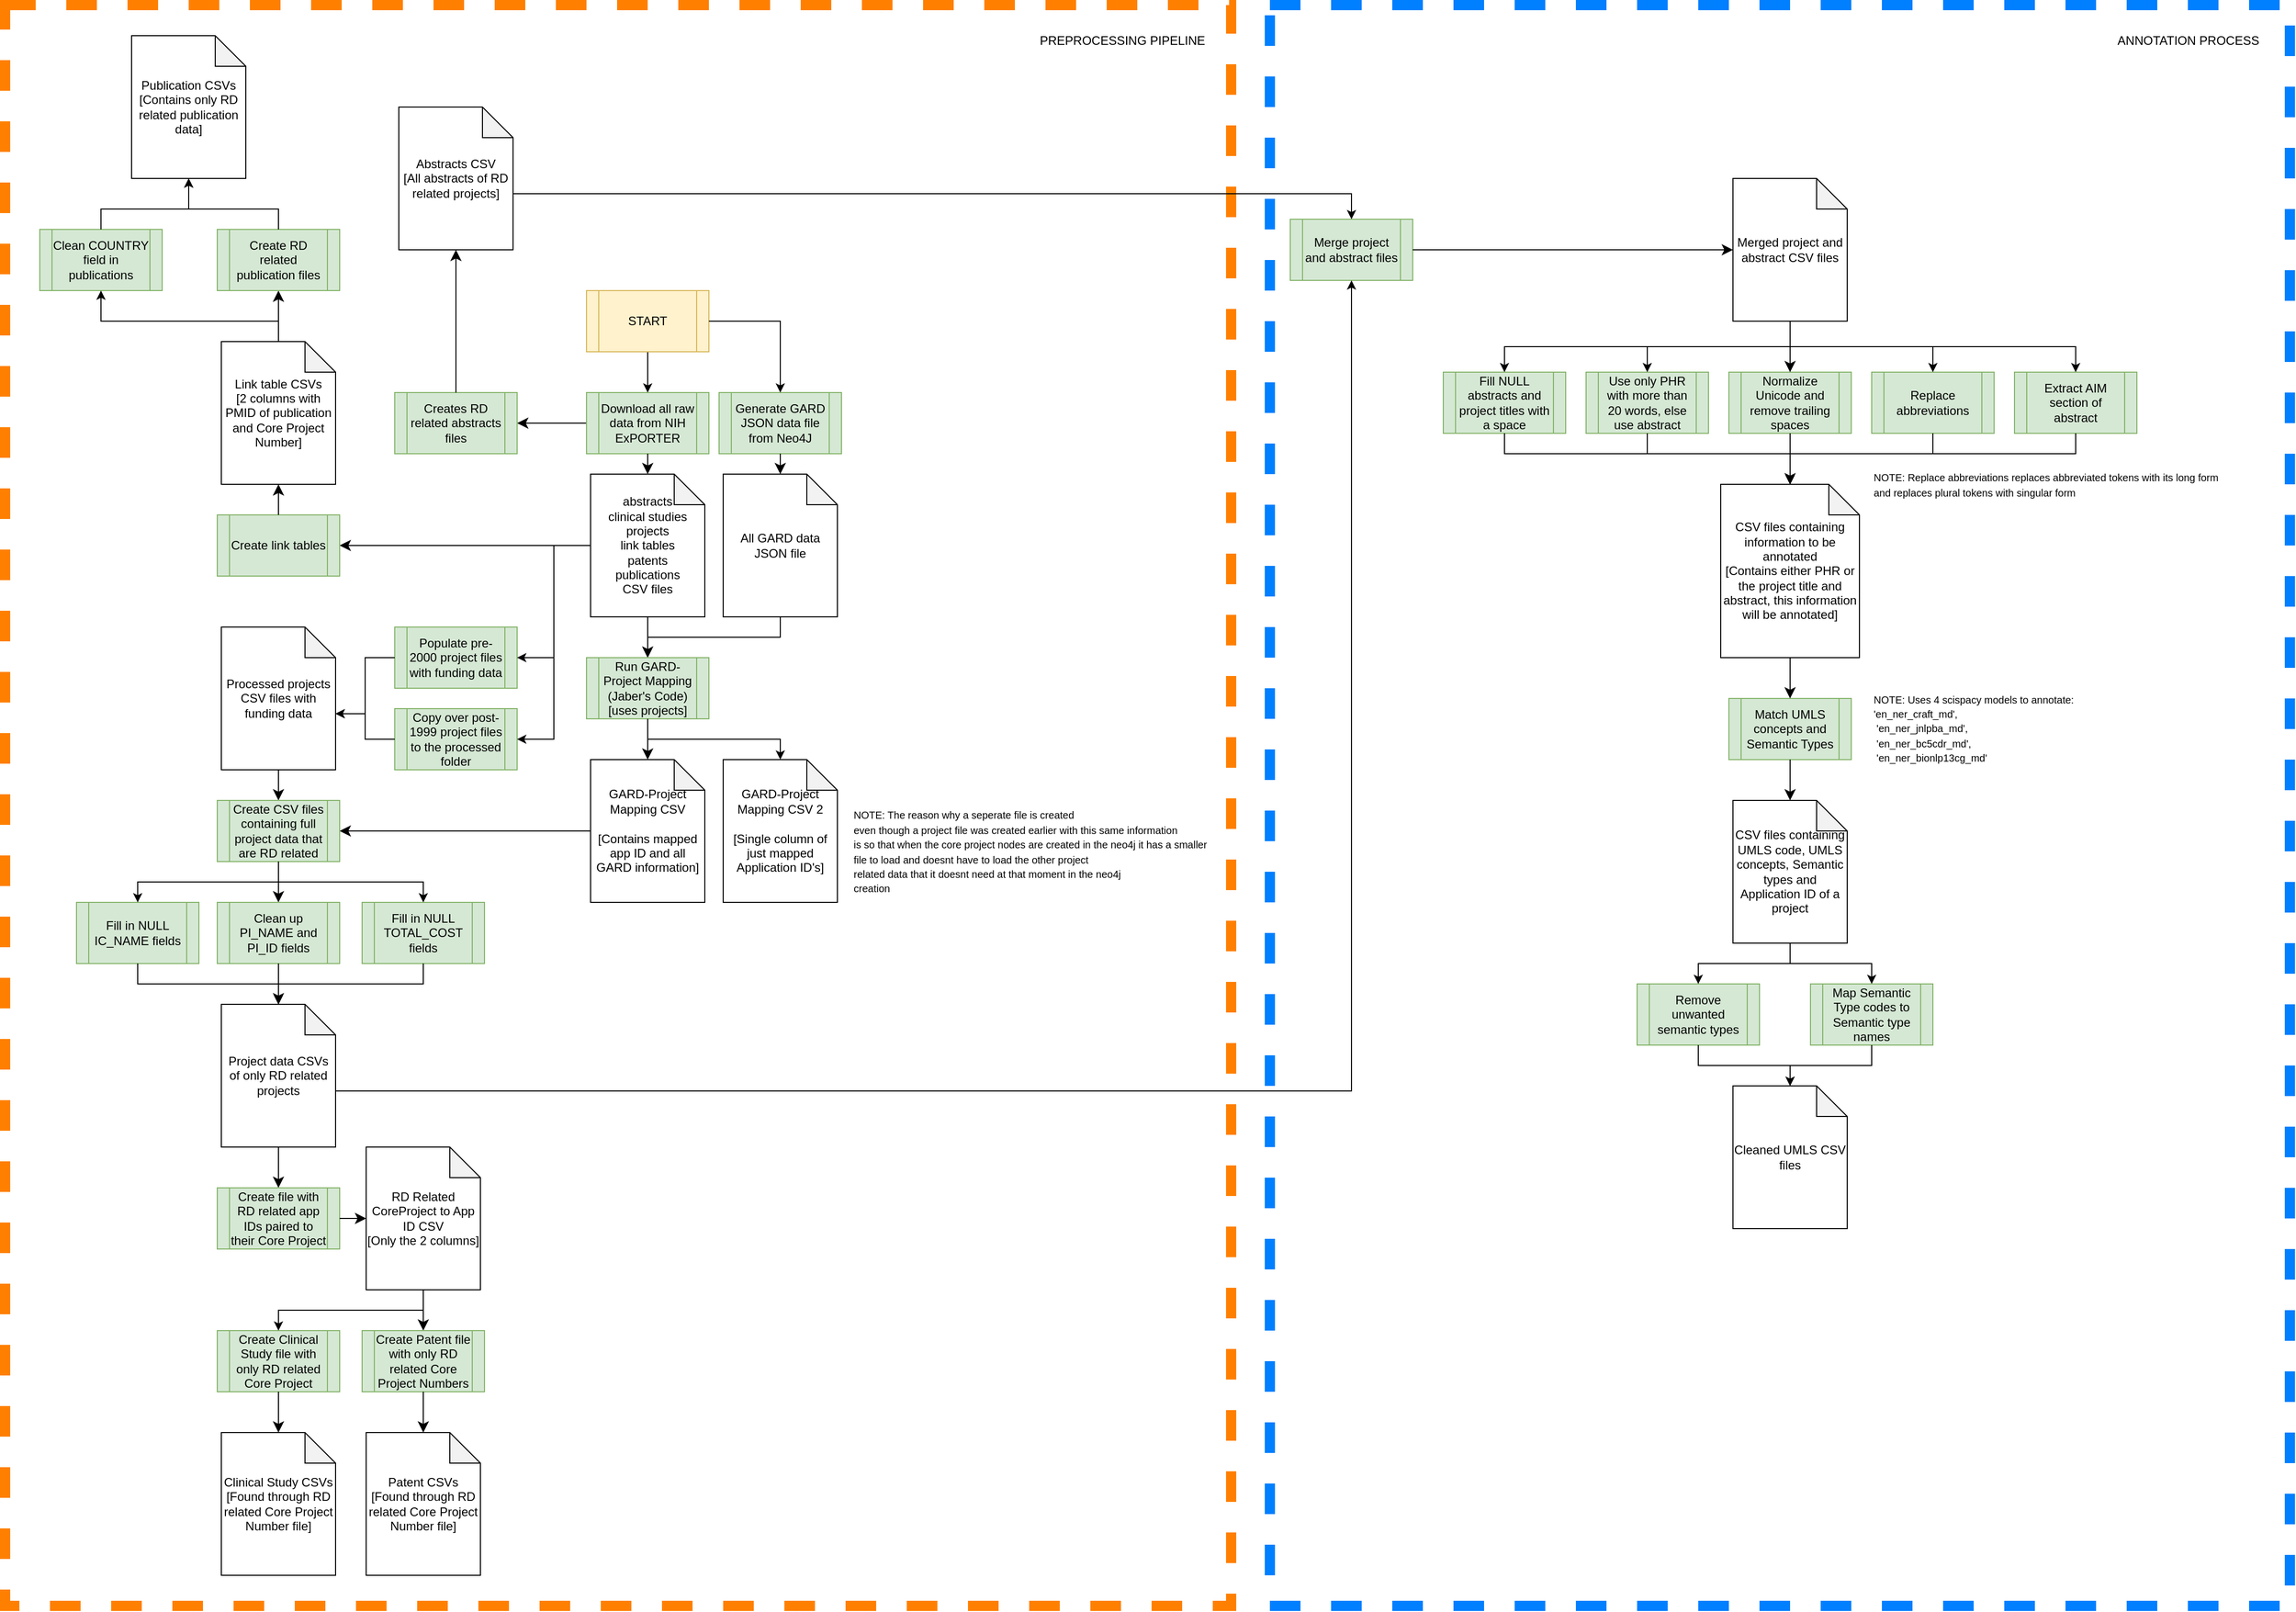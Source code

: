 <mxfile version="23.1.1" type="device">
  <diagram name="Page-1" id="5K1SdxLLArzqGwJ5-ovQ">
    <mxGraphModel dx="4947" dy="3351" grid="1" gridSize="10" guides="1" tooltips="1" connect="1" arrows="1" fold="1" page="1" pageScale="1" pageWidth="850" pageHeight="1100" math="0" shadow="0">
      <root>
        <mxCell id="0" />
        <mxCell id="1" parent="0" />
        <mxCell id="605ZeqJ_5YVpqjM0Pdyr-46" style="edgeStyle=none;curved=1;rounded=0;orthogonalLoop=1;jettySize=auto;html=1;exitX=0;exitY=0.5;exitDx=0;exitDy=0;entryX=1;entryY=0.5;entryDx=0;entryDy=0;fontSize=12;startSize=8;endSize=8;" edge="1" parent="1" source="dUA0qm7geQA-AynK664a-1" target="dUA0qm7geQA-AynK664a-69">
          <mxGeometry relative="1" as="geometry" />
        </mxCell>
        <mxCell id="dUA0qm7geQA-AynK664a-1" value="Download all raw data from NIH ExPORTER" style="shape=process;whiteSpace=wrap;html=1;backgroundOutline=1;fillColor=#d5e8d4;strokeColor=#82b366;" parent="1" vertex="1">
          <mxGeometry x="160" y="-20" width="120" height="60" as="geometry" />
        </mxCell>
        <mxCell id="605ZeqJ_5YVpqjM0Pdyr-9" style="edgeStyle=none;curved=1;rounded=0;orthogonalLoop=1;jettySize=auto;html=1;exitX=0.5;exitY=1;exitDx=0;exitDy=0;exitPerimeter=0;entryX=0.5;entryY=0;entryDx=0;entryDy=0;fontSize=12;startSize=8;endSize=8;" edge="1" parent="1" source="dUA0qm7geQA-AynK664a-3" target="dUA0qm7geQA-AynK664a-10">
          <mxGeometry relative="1" as="geometry" />
        </mxCell>
        <mxCell id="605ZeqJ_5YVpqjM0Pdyr-39" style="edgeStyle=none;curved=1;rounded=0;orthogonalLoop=1;jettySize=auto;html=1;exitX=0;exitY=0.5;exitDx=0;exitDy=0;exitPerimeter=0;entryX=1;entryY=0.5;entryDx=0;entryDy=0;fontSize=12;startSize=8;endSize=8;" edge="1" parent="1" source="dUA0qm7geQA-AynK664a-3" target="dUA0qm7geQA-AynK664a-55">
          <mxGeometry relative="1" as="geometry" />
        </mxCell>
        <mxCell id="dUA0qm7geQA-AynK664a-3" value="&lt;font style=&quot;font-size: 12px;&quot;&gt;abstracts&lt;br&gt;clinical studies&lt;br&gt;projects&lt;br&gt;link tables&lt;br&gt;patents&lt;br&gt;publications&lt;br&gt;CSV files&lt;br&gt;&lt;/font&gt;" style="shape=note;whiteSpace=wrap;html=1;backgroundOutline=1;darkOpacity=0.05;" parent="1" vertex="1">
          <mxGeometry x="164" y="60" width="112" height="140" as="geometry" />
        </mxCell>
        <mxCell id="dUA0qm7geQA-AynK664a-5" value="Generate GARD JSON data file&lt;br&gt;from Neo4J" style="shape=process;whiteSpace=wrap;html=1;backgroundOutline=1;fillColor=#d5e8d4;strokeColor=#82b366;" parent="1" vertex="1">
          <mxGeometry x="290" y="-20" width="120" height="60" as="geometry" />
        </mxCell>
        <mxCell id="dUA0qm7geQA-AynK664a-12" style="edgeStyle=orthogonalEdgeStyle;rounded=0;orthogonalLoop=1;jettySize=auto;html=1;exitX=0.5;exitY=1;exitDx=0;exitDy=0;exitPerimeter=0;entryX=0.5;entryY=0;entryDx=0;entryDy=0;" parent="1" source="dUA0qm7geQA-AynK664a-6" target="dUA0qm7geQA-AynK664a-10" edge="1">
          <mxGeometry relative="1" as="geometry">
            <mxPoint x="636" y="470" as="sourcePoint" />
          </mxGeometry>
        </mxCell>
        <mxCell id="dUA0qm7geQA-AynK664a-6" value="&lt;font style=&quot;font-size: 12px;&quot;&gt;All GARD data JSON file&lt;br&gt;&lt;/font&gt;" style="shape=note;whiteSpace=wrap;html=1;backgroundOutline=1;darkOpacity=0.05;" parent="1" vertex="1">
          <mxGeometry x="294" y="60" width="112" height="140" as="geometry" />
        </mxCell>
        <mxCell id="dUA0qm7geQA-AynK664a-10" value="Run GARD-Project Mapping (Jaber&#39;s Code)&lt;br&gt;[uses projects]" style="shape=process;whiteSpace=wrap;html=1;backgroundOutline=1;fillColor=#d5e8d4;strokeColor=#82b366;" parent="1" vertex="1">
          <mxGeometry x="160" y="240" width="120" height="60" as="geometry" />
        </mxCell>
        <mxCell id="605ZeqJ_5YVpqjM0Pdyr-21" style="edgeStyle=none;curved=1;rounded=0;orthogonalLoop=1;jettySize=auto;html=1;exitX=0;exitY=0.5;exitDx=0;exitDy=0;exitPerimeter=0;entryX=1;entryY=0.5;entryDx=0;entryDy=0;fontSize=12;startSize=8;endSize=8;" edge="1" parent="1" source="dUA0qm7geQA-AynK664a-13" target="dUA0qm7geQA-AynK664a-29">
          <mxGeometry relative="1" as="geometry" />
        </mxCell>
        <mxCell id="dUA0qm7geQA-AynK664a-13" value="&lt;font style=&quot;font-size: 12px;&quot;&gt;GARD-Project Mapping CSV&lt;br&gt;&lt;br&gt;[Contains mapped app ID and all GARD information]&lt;br&gt;&lt;/font&gt;" style="shape=note;whiteSpace=wrap;html=1;backgroundOutline=1;darkOpacity=0.05;" parent="1" vertex="1">
          <mxGeometry x="164" y="340" width="112" height="140" as="geometry" />
        </mxCell>
        <mxCell id="dUA0qm7geQA-AynK664a-17" style="edgeStyle=orthogonalEdgeStyle;rounded=0;orthogonalLoop=1;jettySize=auto;html=1;exitX=0.5;exitY=1;exitDx=0;exitDy=0;entryX=0.5;entryY=0;entryDx=0;entryDy=0;" parent="1" source="dUA0qm7geQA-AynK664a-15" target="dUA0qm7geQA-AynK664a-1" edge="1">
          <mxGeometry relative="1" as="geometry" />
        </mxCell>
        <mxCell id="dUA0qm7geQA-AynK664a-15" value="START" style="shape=process;whiteSpace=wrap;html=1;backgroundOutline=1;fillColor=#fff2cc;strokeColor=#d6b656;" parent="1" vertex="1">
          <mxGeometry x="160" y="-120" width="120" height="60" as="geometry" />
        </mxCell>
        <mxCell id="dUA0qm7geQA-AynK664a-18" value="&lt;font style=&quot;font-size: 12px;&quot;&gt;GARD-Project Mapping CSV 2&lt;br&gt;&lt;br&gt;[Single column of just mapped Application ID&#39;s]&lt;br&gt;&lt;/font&gt;" style="shape=note;whiteSpace=wrap;html=1;backgroundOutline=1;darkOpacity=0.05;" parent="1" vertex="1">
          <mxGeometry x="294" y="340" width="112" height="140" as="geometry" />
        </mxCell>
        <mxCell id="dUA0qm7geQA-AynK664a-20" value="Populate pre-2000 project files with funding data" style="shape=process;whiteSpace=wrap;html=1;backgroundOutline=1;fillColor=#d5e8d4;strokeColor=#82b366;" parent="1" vertex="1">
          <mxGeometry x="-28" y="210" width="120" height="60" as="geometry" />
        </mxCell>
        <mxCell id="dUA0qm7geQA-AynK664a-23" value="Copy over post-1999 project files to the processed folder" style="shape=process;whiteSpace=wrap;html=1;backgroundOutline=1;fillColor=#d5e8d4;strokeColor=#82b366;" parent="1" vertex="1">
          <mxGeometry x="-28" y="290" width="120" height="60" as="geometry" />
        </mxCell>
        <mxCell id="605ZeqJ_5YVpqjM0Pdyr-17" style="edgeStyle=none;curved=1;rounded=0;orthogonalLoop=1;jettySize=auto;html=1;exitX=0.5;exitY=1;exitDx=0;exitDy=0;exitPerimeter=0;entryX=0.5;entryY=0;entryDx=0;entryDy=0;fontSize=12;startSize=8;endSize=8;" edge="1" parent="1" source="dUA0qm7geQA-AynK664a-26" target="dUA0qm7geQA-AynK664a-29">
          <mxGeometry relative="1" as="geometry" />
        </mxCell>
        <mxCell id="dUA0qm7geQA-AynK664a-26" value="&lt;font style=&quot;font-size: 12px;&quot;&gt;Processed projects CSV files with funding data&lt;br&gt;&lt;/font&gt;" style="shape=note;whiteSpace=wrap;html=1;backgroundOutline=1;darkOpacity=0.05;" parent="1" vertex="1">
          <mxGeometry x="-198" y="210" width="112" height="140" as="geometry" />
        </mxCell>
        <mxCell id="605ZeqJ_5YVpqjM0Pdyr-23" style="edgeStyle=none;curved=1;rounded=0;orthogonalLoop=1;jettySize=auto;html=1;exitX=0.5;exitY=1;exitDx=0;exitDy=0;entryX=0.5;entryY=0;entryDx=0;entryDy=0;fontSize=12;startSize=8;endSize=8;" edge="1" parent="1" source="dUA0qm7geQA-AynK664a-29" target="dUA0qm7geQA-AynK664a-35">
          <mxGeometry relative="1" as="geometry" />
        </mxCell>
        <mxCell id="dUA0qm7geQA-AynK664a-29" value="Create CSV files containing full project data that are RD related" style="shape=process;whiteSpace=wrap;html=1;backgroundOutline=1;fillColor=#d5e8d4;strokeColor=#82b366;" parent="1" vertex="1">
          <mxGeometry x="-202" y="380" width="120" height="60" as="geometry" />
        </mxCell>
        <mxCell id="605ZeqJ_5YVpqjM0Pdyr-33" style="edgeStyle=none;curved=1;rounded=0;orthogonalLoop=1;jettySize=auto;html=1;exitX=0.5;exitY=1;exitDx=0;exitDy=0;exitPerimeter=0;entryX=0.5;entryY=0;entryDx=0;entryDy=0;fontSize=12;startSize=8;endSize=8;" edge="1" parent="1" source="dUA0qm7geQA-AynK664a-32" target="dUA0qm7geQA-AynK664a-40">
          <mxGeometry relative="1" as="geometry" />
        </mxCell>
        <mxCell id="dUA0qm7geQA-AynK664a-32" value="&lt;font style=&quot;font-size: 12px;&quot;&gt;Project data CSVs of only RD related projects&lt;br&gt;&lt;/font&gt;" style="shape=note;whiteSpace=wrap;html=1;backgroundOutline=1;darkOpacity=0.05;" parent="1" vertex="1">
          <mxGeometry x="-198" y="580" width="112" height="140" as="geometry" />
        </mxCell>
        <mxCell id="dUA0qm7geQA-AynK664a-34" value="Fill in NULL IC_NAME fields" style="shape=process;whiteSpace=wrap;html=1;backgroundOutline=1;fillColor=#d5e8d4;strokeColor=#82b366;" parent="1" vertex="1">
          <mxGeometry x="-340" y="480" width="120" height="60" as="geometry" />
        </mxCell>
        <mxCell id="dUA0qm7geQA-AynK664a-35" value="Clean up PI_NAME and PI_ID fields" style="shape=process;whiteSpace=wrap;html=1;backgroundOutline=1;fillColor=#d5e8d4;strokeColor=#82b366;" parent="1" vertex="1">
          <mxGeometry x="-202" y="480" width="120" height="60" as="geometry" />
        </mxCell>
        <mxCell id="dUA0qm7geQA-AynK664a-36" value="&lt;font style=&quot;font-size: 12px;&quot;&gt;Fill in NULL TOTAL_COST fields&lt;/font&gt;" style="shape=process;whiteSpace=wrap;html=1;backgroundOutline=1;fillColor=#d5e8d4;strokeColor=#82b366;" parent="1" vertex="1">
          <mxGeometry x="-60" y="480" width="120" height="60" as="geometry" />
        </mxCell>
        <mxCell id="dUA0qm7geQA-AynK664a-40" value="&lt;font style=&quot;font-size: 12px;&quot;&gt;Create file with RD related app IDs paired to their Core Project&lt;/font&gt;" style="shape=process;whiteSpace=wrap;html=1;backgroundOutline=1;fillColor=#d5e8d4;strokeColor=#82b366;" parent="1" vertex="1">
          <mxGeometry x="-202" y="760" width="120" height="60" as="geometry" />
        </mxCell>
        <mxCell id="605ZeqJ_5YVpqjM0Pdyr-35" style="edgeStyle=none;curved=1;rounded=0;orthogonalLoop=1;jettySize=auto;html=1;exitX=0.5;exitY=1;exitDx=0;exitDy=0;exitPerimeter=0;entryX=0.5;entryY=0;entryDx=0;entryDy=0;fontSize=12;startSize=8;endSize=8;" edge="1" parent="1" source="dUA0qm7geQA-AynK664a-42" target="dUA0qm7geQA-AynK664a-45">
          <mxGeometry relative="1" as="geometry" />
        </mxCell>
        <mxCell id="dUA0qm7geQA-AynK664a-42" value="&lt;font style=&quot;font-size: 12px;&quot;&gt;RD Related CoreProject to App ID CSV&lt;br&gt;[Only the 2 columns]&lt;br&gt;&lt;/font&gt;" style="shape=note;whiteSpace=wrap;html=1;backgroundOutline=1;darkOpacity=0.05;" parent="1" vertex="1">
          <mxGeometry x="-56" y="720" width="112" height="140" as="geometry" />
        </mxCell>
        <mxCell id="dUA0qm7geQA-AynK664a-44" value="&lt;font style=&quot;font-size: 10px;&quot;&gt;NOTE: The reason why a seperate file is created&lt;br&gt;even though a project file was created earlier with this same information&lt;br&gt;is so that when the core project nodes are created in the neo4j it has a smaller&lt;br&gt;file to load and doesnt have to load the other project&lt;br&gt;related data that it doesnt need at that moment in the neo4j&lt;br&gt;creation&lt;/font&gt;" style="text;html=1;align=left;verticalAlign=middle;resizable=0;points=[];autosize=1;strokeColor=none;fillColor=none;" parent="1" vertex="1">
          <mxGeometry x="420" y="380" width="370" height="100" as="geometry" />
        </mxCell>
        <mxCell id="dUA0qm7geQA-AynK664a-45" value="&lt;font style=&quot;font-size: 12px;&quot;&gt;Create Patent file with only RD related Core Project Numbers&lt;/font&gt;" style="shape=process;whiteSpace=wrap;html=1;backgroundOutline=1;fillColor=#d5e8d4;strokeColor=#82b366;" parent="1" vertex="1">
          <mxGeometry x="-60" y="900" width="120" height="60" as="geometry" />
        </mxCell>
        <mxCell id="dUA0qm7geQA-AynK664a-46" value="&lt;font style=&quot;font-size: 12px;&quot;&gt;Patent CSVs&lt;br&gt;[Found through RD related Core Project Number file]&lt;br&gt;&lt;/font&gt;" style="shape=note;whiteSpace=wrap;html=1;backgroundOutline=1;darkOpacity=0.05;" parent="1" vertex="1">
          <mxGeometry x="-56" y="1000" width="112" height="140" as="geometry" />
        </mxCell>
        <mxCell id="dUA0qm7geQA-AynK664a-51" value="&lt;font style=&quot;font-size: 12px;&quot;&gt;Create Clinical Study file with only RD related Core Project&lt;/font&gt;" style="shape=process;whiteSpace=wrap;html=1;backgroundOutline=1;fillColor=#d5e8d4;strokeColor=#82b366;" parent="1" vertex="1">
          <mxGeometry x="-202" y="900" width="120" height="60" as="geometry" />
        </mxCell>
        <mxCell id="dUA0qm7geQA-AynK664a-53" value="&lt;font style=&quot;font-size: 12px;&quot;&gt;Clinical Study CSVs&lt;br&gt;[Found through RD related Core Project Number file]&lt;br&gt;&lt;/font&gt;" style="shape=note;whiteSpace=wrap;html=1;backgroundOutline=1;darkOpacity=0.05;" parent="1" vertex="1">
          <mxGeometry x="-198" y="1000" width="112" height="140" as="geometry" />
        </mxCell>
        <mxCell id="dUA0qm7geQA-AynK664a-55" value="&lt;font style=&quot;font-size: 12px;&quot;&gt;Create link tables&lt;/font&gt;" style="shape=process;whiteSpace=wrap;html=1;backgroundOutline=1;fillColor=#d5e8d4;strokeColor=#82b366;" parent="1" vertex="1">
          <mxGeometry x="-202" y="100" width="120" height="60" as="geometry" />
        </mxCell>
        <mxCell id="605ZeqJ_5YVpqjM0Pdyr-42" style="edgeStyle=none;curved=1;rounded=0;orthogonalLoop=1;jettySize=auto;html=1;exitX=0.5;exitY=0;exitDx=0;exitDy=0;exitPerimeter=0;entryX=0.5;entryY=1;entryDx=0;entryDy=0;fontSize=12;startSize=8;endSize=8;" edge="1" parent="1" source="dUA0qm7geQA-AynK664a-57" target="dUA0qm7geQA-AynK664a-59">
          <mxGeometry relative="1" as="geometry" />
        </mxCell>
        <mxCell id="dUA0qm7geQA-AynK664a-57" value="&lt;font style=&quot;font-size: 12px;&quot;&gt;Link table CSVs&lt;br&gt;[2 columns with PMID of publication and Core Project Number]&lt;br&gt;&lt;/font&gt;" style="shape=note;whiteSpace=wrap;html=1;backgroundOutline=1;darkOpacity=0.05;" parent="1" vertex="1">
          <mxGeometry x="-198" y="-70" width="112" height="140" as="geometry" />
        </mxCell>
        <mxCell id="dUA0qm7geQA-AynK664a-59" value="&lt;font style=&quot;font-size: 12px;&quot;&gt;Create RD related publication files&lt;/font&gt;" style="shape=process;whiteSpace=wrap;html=1;backgroundOutline=1;fillColor=#d5e8d4;strokeColor=#82b366;" parent="1" vertex="1">
          <mxGeometry x="-202" y="-180" width="120" height="60" as="geometry" />
        </mxCell>
        <mxCell id="dUA0qm7geQA-AynK664a-62" value="&lt;font style=&quot;font-size: 12px;&quot;&gt;Publication CSVs&lt;br&gt;[Contains only RD related publication data]&lt;br&gt;&lt;/font&gt;" style="shape=note;whiteSpace=wrap;html=1;backgroundOutline=1;darkOpacity=0.05;" parent="1" vertex="1">
          <mxGeometry x="-286" y="-370" width="112" height="140" as="geometry" />
        </mxCell>
        <mxCell id="dUA0qm7geQA-AynK664a-64" value="&lt;font style=&quot;font-size: 12px;&quot;&gt;Clean COUNTRY field in publications&lt;/font&gt;" style="shape=process;whiteSpace=wrap;html=1;backgroundOutline=1;fillColor=#d5e8d4;strokeColor=#82b366;" parent="1" vertex="1">
          <mxGeometry x="-376" y="-180" width="120" height="60" as="geometry" />
        </mxCell>
        <mxCell id="dUA0qm7geQA-AynK664a-69" value="&lt;font style=&quot;font-size: 12px;&quot;&gt;Creates RD related abstracts files&lt;/font&gt;" style="shape=process;whiteSpace=wrap;html=1;backgroundOutline=1;fillColor=#d5e8d4;strokeColor=#82b366;" parent="1" vertex="1">
          <mxGeometry x="-28" y="-20" width="120" height="60" as="geometry" />
        </mxCell>
        <mxCell id="dUA0qm7geQA-AynK664a-71" value="&lt;font style=&quot;font-size: 12px;&quot;&gt;Abstracts CSV&lt;br&gt;[All abstracts of RD related projects]&lt;br&gt;&lt;/font&gt;" style="shape=note;whiteSpace=wrap;html=1;backgroundOutline=1;darkOpacity=0.05;" parent="1" vertex="1">
          <mxGeometry x="-24" y="-300" width="112" height="140" as="geometry" />
        </mxCell>
        <mxCell id="dUA0qm7geQA-AynK664a-76" value="Fill NULL abstracts and project titles with a space" style="shape=process;whiteSpace=wrap;html=1;backgroundOutline=1;fillColor=#d5e8d4;strokeColor=#82b366;" parent="1" vertex="1">
          <mxGeometry x="1000" y="-40" width="120" height="60" as="geometry" />
        </mxCell>
        <mxCell id="dUA0qm7geQA-AynK664a-77" value="Use only PHR with more than 20 words, else use abstract" style="shape=process;whiteSpace=wrap;html=1;backgroundOutline=1;fillColor=#d5e8d4;strokeColor=#82b366;" parent="1" vertex="1">
          <mxGeometry x="1140" y="-40" width="120" height="60" as="geometry" />
        </mxCell>
        <mxCell id="dUA0qm7geQA-AynK664a-78" value="Normalize Unicode and remove trailing spaces" style="shape=process;whiteSpace=wrap;html=1;backgroundOutline=1;fillColor=#d5e8d4;strokeColor=#82b366;" parent="1" vertex="1">
          <mxGeometry x="1280" y="-40" width="120" height="60" as="geometry" />
        </mxCell>
        <mxCell id="dUA0qm7geQA-AynK664a-79" value="Replace abbreviations" style="shape=process;whiteSpace=wrap;html=1;backgroundOutline=1;fillColor=#d5e8d4;strokeColor=#82b366;" parent="1" vertex="1">
          <mxGeometry x="1420" y="-40" width="120" height="60" as="geometry" />
        </mxCell>
        <mxCell id="dUA0qm7geQA-AynK664a-80" value="Extract AIM section of abstract" style="shape=process;whiteSpace=wrap;html=1;backgroundOutline=1;fillColor=#d5e8d4;strokeColor=#82b366;" parent="1" vertex="1">
          <mxGeometry x="1560" y="-40" width="120" height="60" as="geometry" />
        </mxCell>
        <mxCell id="dUA0qm7geQA-AynK664a-88" value="&lt;font style=&quot;font-size: 10px;&quot;&gt;NOTE: Replace abbreviations replaces abbreviated tokens with its long form&lt;br&gt;and replaces plural tokens with singular form&lt;/font&gt;" style="text;html=1;align=left;verticalAlign=middle;resizable=0;points=[];autosize=1;strokeColor=none;fillColor=none;" parent="1" vertex="1">
          <mxGeometry x="1420" y="50" width="360" height="40" as="geometry" />
        </mxCell>
        <mxCell id="dUA0qm7geQA-AynK664a-91" value="ANNOTATION PROCESS" style="text;html=1;align=center;verticalAlign=middle;resizable=0;points=[];autosize=1;strokeColor=none;fillColor=none;" parent="1" vertex="1">
          <mxGeometry x="1650" y="-380" width="160" height="30" as="geometry" />
        </mxCell>
        <mxCell id="dUA0qm7geQA-AynK664a-92" value="Match UMLS concepts and Semantic Types" style="shape=process;whiteSpace=wrap;html=1;backgroundOutline=1;fillColor=#d5e8d4;strokeColor=#82b366;" parent="1" vertex="1">
          <mxGeometry x="1280" y="280" width="120" height="60" as="geometry" />
        </mxCell>
        <mxCell id="dUA0qm7geQA-AynK664a-96" value="&lt;div style=&quot;font-size: 10px;&quot;&gt;&lt;span style=&quot;background-color: initial;&quot;&gt;&lt;font style=&quot;font-size: 10px;&quot;&gt;NOTE: Uses 4 scispacy models to annotate:&lt;/font&gt;&lt;/span&gt;&lt;/div&gt;&lt;font style=&quot;font-size: 10px;&quot;&gt;&#39;en_ner_craft_md&#39;,&lt;br&gt;&amp;nbsp;&#39;en_ner_jnlpba_md&#39;,&lt;br&gt;&amp;nbsp;&#39;en_ner_bc5cdr_md&#39;,&lt;br&gt;&amp;nbsp;&#39;en_ner_bionlp13cg_md&#39;&lt;/font&gt;" style="text;html=1;align=left;verticalAlign=middle;resizable=0;points=[];autosize=1;strokeColor=none;fillColor=none;" parent="1" vertex="1">
          <mxGeometry x="1420" y="270" width="220" height="80" as="geometry" />
        </mxCell>
        <mxCell id="dUA0qm7geQA-AynK664a-99" value="Remove unwanted semantic types" style="shape=process;whiteSpace=wrap;html=1;backgroundOutline=1;fillColor=#d5e8d4;strokeColor=#82b366;" parent="1" vertex="1">
          <mxGeometry x="1190" y="560" width="120" height="60" as="geometry" />
        </mxCell>
        <mxCell id="dUA0qm7geQA-AynK664a-102" value="&lt;font style=&quot;font-size: 12px;&quot;&gt;Cleaned UMLS CSV files&lt;br&gt;&lt;/font&gt;" style="shape=note;whiteSpace=wrap;html=1;backgroundOutline=1;darkOpacity=0.05;" parent="1" vertex="1">
          <mxGeometry x="1284" y="660" width="112" height="140" as="geometry" />
        </mxCell>
        <mxCell id="dUA0qm7geQA-AynK664a-104" value="Map Semantic Type codes to Semantic type names" style="shape=process;whiteSpace=wrap;html=1;backgroundOutline=1;fillColor=#d5e8d4;strokeColor=#82b366;" parent="1" vertex="1">
          <mxGeometry x="1360" y="560" width="120" height="60" as="geometry" />
        </mxCell>
        <mxCell id="605ZeqJ_5YVpqjM0Pdyr-4" style="edgeStyle=orthogonalEdgeStyle;rounded=0;orthogonalLoop=1;jettySize=auto;html=1;exitX=1;exitY=0.5;exitDx=0;exitDy=0;entryX=0.5;entryY=0;entryDx=0;entryDy=0;" edge="1" parent="1" source="dUA0qm7geQA-AynK664a-15" target="dUA0qm7geQA-AynK664a-5">
          <mxGeometry relative="1" as="geometry">
            <mxPoint x="546" y="40" as="sourcePoint" />
            <mxPoint x="290" y="180" as="targetPoint" />
          </mxGeometry>
        </mxCell>
        <mxCell id="605ZeqJ_5YVpqjM0Pdyr-6" style="edgeStyle=none;curved=1;rounded=0;orthogonalLoop=1;jettySize=auto;html=1;exitX=0.5;exitY=1;exitDx=0;exitDy=0;entryX=0.5;entryY=0;entryDx=0;entryDy=0;entryPerimeter=0;fontSize=12;startSize=8;endSize=8;" edge="1" parent="1" source="dUA0qm7geQA-AynK664a-1" target="dUA0qm7geQA-AynK664a-3">
          <mxGeometry relative="1" as="geometry" />
        </mxCell>
        <mxCell id="605ZeqJ_5YVpqjM0Pdyr-7" style="edgeStyle=none;curved=1;rounded=0;orthogonalLoop=1;jettySize=auto;html=1;exitX=0.5;exitY=1;exitDx=0;exitDy=0;entryX=0.5;entryY=0;entryDx=0;entryDy=0;entryPerimeter=0;fontSize=12;startSize=8;endSize=8;" edge="1" parent="1" source="dUA0qm7geQA-AynK664a-5" target="dUA0qm7geQA-AynK664a-6">
          <mxGeometry relative="1" as="geometry" />
        </mxCell>
        <mxCell id="605ZeqJ_5YVpqjM0Pdyr-10" style="edgeStyle=none;curved=1;rounded=0;orthogonalLoop=1;jettySize=auto;html=1;exitX=0.5;exitY=1;exitDx=0;exitDy=0;entryX=0.5;entryY=0;entryDx=0;entryDy=0;entryPerimeter=0;fontSize=12;startSize=8;endSize=8;" edge="1" parent="1" source="dUA0qm7geQA-AynK664a-10" target="dUA0qm7geQA-AynK664a-13">
          <mxGeometry relative="1" as="geometry" />
        </mxCell>
        <mxCell id="605ZeqJ_5YVpqjM0Pdyr-12" style="edgeStyle=orthogonalEdgeStyle;rounded=0;orthogonalLoop=1;jettySize=auto;html=1;exitX=0.5;exitY=1;exitDx=0;exitDy=0;entryX=0.5;entryY=0;entryDx=0;entryDy=0;entryPerimeter=0;" edge="1" parent="1" source="dUA0qm7geQA-AynK664a-10" target="dUA0qm7geQA-AynK664a-18">
          <mxGeometry relative="1" as="geometry">
            <mxPoint x="360" y="210" as="sourcePoint" />
            <mxPoint x="230" y="250" as="targetPoint" />
          </mxGeometry>
        </mxCell>
        <mxCell id="605ZeqJ_5YVpqjM0Pdyr-13" style="edgeStyle=orthogonalEdgeStyle;rounded=0;orthogonalLoop=1;jettySize=auto;html=1;exitX=0;exitY=0.5;exitDx=0;exitDy=0;entryX=1;entryY=0.5;entryDx=0;entryDy=0;exitPerimeter=0;" edge="1" parent="1" source="dUA0qm7geQA-AynK664a-3" target="dUA0qm7geQA-AynK664a-20">
          <mxGeometry relative="1" as="geometry">
            <mxPoint x="230" y="310" as="sourcePoint" />
            <mxPoint x="364" y="350" as="targetPoint" />
          </mxGeometry>
        </mxCell>
        <mxCell id="605ZeqJ_5YVpqjM0Pdyr-14" style="edgeStyle=orthogonalEdgeStyle;rounded=0;orthogonalLoop=1;jettySize=auto;html=1;exitX=0;exitY=0.5;exitDx=0;exitDy=0;entryX=1;entryY=0.5;entryDx=0;entryDy=0;exitPerimeter=0;" edge="1" parent="1" source="dUA0qm7geQA-AynK664a-3" target="dUA0qm7geQA-AynK664a-23">
          <mxGeometry relative="1" as="geometry">
            <mxPoint x="144" y="250" as="sourcePoint" />
            <mxPoint x="80" y="210" as="targetPoint" />
          </mxGeometry>
        </mxCell>
        <mxCell id="605ZeqJ_5YVpqjM0Pdyr-15" style="edgeStyle=orthogonalEdgeStyle;rounded=0;orthogonalLoop=1;jettySize=auto;html=1;exitX=0;exitY=0.5;exitDx=0;exitDy=0;entryX=0;entryY=0;entryDx=112;entryDy=85;entryPerimeter=0;" edge="1" parent="1" source="dUA0qm7geQA-AynK664a-20" target="dUA0qm7geQA-AynK664a-26">
          <mxGeometry relative="1" as="geometry">
            <mxPoint x="166" y="290" as="sourcePoint" />
            <mxPoint x="102" y="250" as="targetPoint" />
          </mxGeometry>
        </mxCell>
        <mxCell id="605ZeqJ_5YVpqjM0Pdyr-16" style="edgeStyle=orthogonalEdgeStyle;rounded=0;orthogonalLoop=1;jettySize=auto;html=1;exitX=0;exitY=0.5;exitDx=0;exitDy=0;entryX=0;entryY=0;entryDx=112;entryDy=85;entryPerimeter=0;" edge="1" parent="1" source="dUA0qm7geQA-AynK664a-23" target="dUA0qm7geQA-AynK664a-26">
          <mxGeometry relative="1" as="geometry">
            <mxPoint x="-18" y="250" as="sourcePoint" />
            <mxPoint x="-76" y="305" as="targetPoint" />
          </mxGeometry>
        </mxCell>
        <mxCell id="605ZeqJ_5YVpqjM0Pdyr-25" style="edgeStyle=orthogonalEdgeStyle;rounded=0;orthogonalLoop=1;jettySize=auto;html=1;exitX=0.5;exitY=1;exitDx=0;exitDy=0;entryX=0.5;entryY=0;entryDx=0;entryDy=0;" edge="1" parent="1" source="dUA0qm7geQA-AynK664a-29" target="dUA0qm7geQA-AynK664a-34">
          <mxGeometry relative="1" as="geometry">
            <mxPoint x="230" y="310" as="sourcePoint" />
            <mxPoint x="360" y="350" as="targetPoint" />
          </mxGeometry>
        </mxCell>
        <mxCell id="605ZeqJ_5YVpqjM0Pdyr-26" style="edgeStyle=orthogonalEdgeStyle;rounded=0;orthogonalLoop=1;jettySize=auto;html=1;exitX=0.5;exitY=1;exitDx=0;exitDy=0;entryX=0.5;entryY=0;entryDx=0;entryDy=0;" edge="1" parent="1" source="dUA0qm7geQA-AynK664a-29" target="dUA0qm7geQA-AynK664a-36">
          <mxGeometry relative="1" as="geometry">
            <mxPoint x="-132" y="450" as="sourcePoint" />
            <mxPoint x="-270" y="490" as="targetPoint" />
          </mxGeometry>
        </mxCell>
        <mxCell id="605ZeqJ_5YVpqjM0Pdyr-27" style="edgeStyle=none;curved=1;rounded=0;orthogonalLoop=1;jettySize=auto;html=1;exitX=0.5;exitY=1;exitDx=0;exitDy=0;entryX=0.5;entryY=0;entryDx=0;entryDy=0;entryPerimeter=0;fontSize=12;startSize=8;endSize=8;" edge="1" parent="1" source="dUA0qm7geQA-AynK664a-35" target="dUA0qm7geQA-AynK664a-32">
          <mxGeometry relative="1" as="geometry" />
        </mxCell>
        <mxCell id="605ZeqJ_5YVpqjM0Pdyr-28" style="edgeStyle=orthogonalEdgeStyle;rounded=0;orthogonalLoop=1;jettySize=auto;html=1;exitX=0.5;exitY=1;exitDx=0;exitDy=0;entryX=0.5;entryY=0;entryDx=0;entryDy=0;entryPerimeter=0;" edge="1" parent="1" source="dUA0qm7geQA-AynK664a-34" target="dUA0qm7geQA-AynK664a-32">
          <mxGeometry relative="1" as="geometry">
            <mxPoint x="-132" y="450" as="sourcePoint" />
            <mxPoint x="-270" y="490" as="targetPoint" />
            <Array as="points">
              <mxPoint x="-280" y="560" />
              <mxPoint x="-142" y="560" />
            </Array>
          </mxGeometry>
        </mxCell>
        <mxCell id="605ZeqJ_5YVpqjM0Pdyr-29" style="edgeStyle=orthogonalEdgeStyle;rounded=0;orthogonalLoop=1;jettySize=auto;html=1;exitX=0.5;exitY=1;exitDx=0;exitDy=0;entryX=0.5;entryY=0;entryDx=0;entryDy=0;entryPerimeter=0;" edge="1" parent="1" source="dUA0qm7geQA-AynK664a-36" target="dUA0qm7geQA-AynK664a-32">
          <mxGeometry relative="1" as="geometry">
            <mxPoint x="-270" y="550" as="sourcePoint" />
            <mxPoint x="-300" y="610" as="targetPoint" />
            <Array as="points">
              <mxPoint y="560" />
              <mxPoint x="-142" y="560" />
            </Array>
          </mxGeometry>
        </mxCell>
        <mxCell id="605ZeqJ_5YVpqjM0Pdyr-34" style="edgeStyle=none;curved=1;rounded=0;orthogonalLoop=1;jettySize=auto;html=1;exitX=1;exitY=0.5;exitDx=0;exitDy=0;entryX=0;entryY=0.5;entryDx=0;entryDy=0;entryPerimeter=0;fontSize=12;startSize=8;endSize=8;" edge="1" parent="1" source="dUA0qm7geQA-AynK664a-40" target="dUA0qm7geQA-AynK664a-42">
          <mxGeometry relative="1" as="geometry" />
        </mxCell>
        <mxCell id="605ZeqJ_5YVpqjM0Pdyr-36" style="edgeStyle=orthogonalEdgeStyle;rounded=0;orthogonalLoop=1;jettySize=auto;html=1;exitX=0.5;exitY=1;exitDx=0;exitDy=0;exitPerimeter=0;entryX=0.5;entryY=0;entryDx=0;entryDy=0;" edge="1" parent="1" source="dUA0qm7geQA-AynK664a-42" target="dUA0qm7geQA-AynK664a-51">
          <mxGeometry relative="1" as="geometry">
            <mxPoint x="10" y="550" as="sourcePoint" />
            <mxPoint x="-180" y="870" as="targetPoint" />
            <Array as="points">
              <mxPoint y="880" />
              <mxPoint x="-142" y="880" />
            </Array>
          </mxGeometry>
        </mxCell>
        <mxCell id="605ZeqJ_5YVpqjM0Pdyr-37" style="edgeStyle=none;curved=1;rounded=0;orthogonalLoop=1;jettySize=auto;html=1;exitX=0.5;exitY=1;exitDx=0;exitDy=0;entryX=0.5;entryY=0;entryDx=0;entryDy=0;entryPerimeter=0;fontSize=12;startSize=8;endSize=8;" edge="1" parent="1" source="dUA0qm7geQA-AynK664a-45" target="dUA0qm7geQA-AynK664a-46">
          <mxGeometry relative="1" as="geometry" />
        </mxCell>
        <mxCell id="605ZeqJ_5YVpqjM0Pdyr-38" style="edgeStyle=none;curved=1;rounded=0;orthogonalLoop=1;jettySize=auto;html=1;exitX=0.5;exitY=1;exitDx=0;exitDy=0;entryX=0.5;entryY=0;entryDx=0;entryDy=0;entryPerimeter=0;fontSize=12;startSize=8;endSize=8;" edge="1" parent="1" source="dUA0qm7geQA-AynK664a-51" target="dUA0qm7geQA-AynK664a-53">
          <mxGeometry relative="1" as="geometry" />
        </mxCell>
        <mxCell id="605ZeqJ_5YVpqjM0Pdyr-41" style="edgeStyle=none;curved=1;rounded=0;orthogonalLoop=1;jettySize=auto;html=1;exitX=0.5;exitY=0;exitDx=0;exitDy=0;entryX=0.5;entryY=1;entryDx=0;entryDy=0;entryPerimeter=0;fontSize=12;startSize=8;endSize=8;" edge="1" parent="1" source="dUA0qm7geQA-AynK664a-55" target="dUA0qm7geQA-AynK664a-57">
          <mxGeometry relative="1" as="geometry" />
        </mxCell>
        <mxCell id="605ZeqJ_5YVpqjM0Pdyr-43" style="edgeStyle=orthogonalEdgeStyle;rounded=0;orthogonalLoop=1;jettySize=auto;html=1;exitX=0.5;exitY=0;exitDx=0;exitDy=0;entryX=0.5;entryY=1;entryDx=0;entryDy=0;exitPerimeter=0;" edge="1" parent="1" source="dUA0qm7geQA-AynK664a-57" target="dUA0qm7geQA-AynK664a-64">
          <mxGeometry relative="1" as="geometry">
            <mxPoint x="-192" y="250" as="sourcePoint" />
            <mxPoint x="-250" y="305" as="targetPoint" />
            <Array as="points">
              <mxPoint x="-142" y="-90" />
              <mxPoint x="-316" y="-90" />
            </Array>
          </mxGeometry>
        </mxCell>
        <mxCell id="605ZeqJ_5YVpqjM0Pdyr-44" style="edgeStyle=orthogonalEdgeStyle;rounded=0;orthogonalLoop=1;jettySize=auto;html=1;exitX=0.5;exitY=0;exitDx=0;exitDy=0;entryX=0.5;entryY=1;entryDx=0;entryDy=0;entryPerimeter=0;" edge="1" parent="1" source="dUA0qm7geQA-AynK664a-64" target="dUA0qm7geQA-AynK664a-62">
          <mxGeometry relative="1" as="geometry">
            <mxPoint x="-132" y="-60" as="sourcePoint" />
            <mxPoint x="-306" y="-110" as="targetPoint" />
            <Array as="points">
              <mxPoint x="-316" y="-200" />
              <mxPoint x="-230" y="-200" />
            </Array>
          </mxGeometry>
        </mxCell>
        <mxCell id="605ZeqJ_5YVpqjM0Pdyr-45" style="edgeStyle=orthogonalEdgeStyle;rounded=0;orthogonalLoop=1;jettySize=auto;html=1;exitX=0.5;exitY=0;exitDx=0;exitDy=0;entryX=0.5;entryY=1;entryDx=0;entryDy=0;entryPerimeter=0;" edge="1" parent="1" source="dUA0qm7geQA-AynK664a-59" target="dUA0qm7geQA-AynK664a-62">
          <mxGeometry relative="1" as="geometry">
            <mxPoint x="-306" y="-170" as="sourcePoint" />
            <mxPoint x="-220" y="-220" as="targetPoint" />
            <Array as="points">
              <mxPoint x="-142" y="-200" />
              <mxPoint x="-230" y="-200" />
            </Array>
          </mxGeometry>
        </mxCell>
        <mxCell id="605ZeqJ_5YVpqjM0Pdyr-47" style="edgeStyle=none;curved=1;rounded=0;orthogonalLoop=1;jettySize=auto;html=1;exitX=0.5;exitY=0;exitDx=0;exitDy=0;entryX=0.5;entryY=1;entryDx=0;entryDy=0;entryPerimeter=0;fontSize=12;startSize=8;endSize=8;" edge="1" parent="1" source="dUA0qm7geQA-AynK664a-69" target="dUA0qm7geQA-AynK664a-71">
          <mxGeometry relative="1" as="geometry" />
        </mxCell>
        <mxCell id="605ZeqJ_5YVpqjM0Pdyr-48" value="" style="rounded=0;whiteSpace=wrap;html=1;fillColor=none;dashed=1;strokeColor=#FF8000;strokeWidth=10;" vertex="1" parent="1">
          <mxGeometry x="-410" y="-400" width="1202" height="1570" as="geometry" />
        </mxCell>
        <mxCell id="605ZeqJ_5YVpqjM0Pdyr-49" value="PREPROCESSING PIPELINE" style="text;html=1;align=center;verticalAlign=middle;resizable=0;points=[];autosize=1;strokeColor=none;fillColor=none;" vertex="1" parent="1">
          <mxGeometry x="590" y="-380" width="190" height="30" as="geometry" />
        </mxCell>
        <mxCell id="605ZeqJ_5YVpqjM0Pdyr-54" value="Merge project and abstract files" style="shape=process;whiteSpace=wrap;html=1;backgroundOutline=1;fillColor=#d5e8d4;strokeColor=#82b366;" vertex="1" parent="1">
          <mxGeometry x="850" y="-190" width="120" height="60" as="geometry" />
        </mxCell>
        <mxCell id="605ZeqJ_5YVpqjM0Pdyr-56" style="edgeStyle=orthogonalEdgeStyle;rounded=0;orthogonalLoop=1;jettySize=auto;html=1;exitX=0;exitY=0;exitDx=112.0;exitDy=85;entryX=0.5;entryY=0;entryDx=0;entryDy=0;exitPerimeter=0;" edge="1" parent="1" source="dUA0qm7geQA-AynK664a-71" target="605ZeqJ_5YVpqjM0Pdyr-54">
          <mxGeometry relative="1" as="geometry">
            <mxPoint x="290" y="-80" as="sourcePoint" />
            <mxPoint x="360" y="-10" as="targetPoint" />
          </mxGeometry>
        </mxCell>
        <mxCell id="605ZeqJ_5YVpqjM0Pdyr-57" style="edgeStyle=orthogonalEdgeStyle;rounded=0;orthogonalLoop=1;jettySize=auto;html=1;exitX=0;exitY=0;exitDx=112.0;exitDy=85;exitPerimeter=0;entryX=0.5;entryY=1;entryDx=0;entryDy=0;" edge="1" parent="1" source="dUA0qm7geQA-AynK664a-32" target="605ZeqJ_5YVpqjM0Pdyr-54">
          <mxGeometry relative="1" as="geometry">
            <mxPoint x="98" y="-205" as="sourcePoint" />
            <mxPoint x="1010" y="590" as="targetPoint" />
          </mxGeometry>
        </mxCell>
        <mxCell id="605ZeqJ_5YVpqjM0Pdyr-65" style="edgeStyle=none;curved=1;rounded=0;orthogonalLoop=1;jettySize=auto;html=1;exitX=0.5;exitY=1;exitDx=0;exitDy=0;exitPerimeter=0;entryX=0.5;entryY=0;entryDx=0;entryDy=0;fontSize=12;startSize=8;endSize=8;" edge="1" parent="1" source="605ZeqJ_5YVpqjM0Pdyr-59" target="dUA0qm7geQA-AynK664a-78">
          <mxGeometry relative="1" as="geometry" />
        </mxCell>
        <mxCell id="605ZeqJ_5YVpqjM0Pdyr-59" value="&lt;font style=&quot;font-size: 12px;&quot;&gt;Merged project and abstract CSV files&lt;br&gt;&lt;/font&gt;" style="shape=note;whiteSpace=wrap;html=1;backgroundOutline=1;darkOpacity=0.05;" vertex="1" parent="1">
          <mxGeometry x="1284" y="-230" width="112" height="140" as="geometry" />
        </mxCell>
        <mxCell id="605ZeqJ_5YVpqjM0Pdyr-60" style="edgeStyle=none;curved=1;rounded=0;orthogonalLoop=1;jettySize=auto;html=1;exitX=1;exitY=0.5;exitDx=0;exitDy=0;entryX=0;entryY=0.5;entryDx=0;entryDy=0;entryPerimeter=0;fontSize=12;startSize=8;endSize=8;" edge="1" parent="1" source="605ZeqJ_5YVpqjM0Pdyr-54" target="605ZeqJ_5YVpqjM0Pdyr-59">
          <mxGeometry relative="1" as="geometry" />
        </mxCell>
        <mxCell id="605ZeqJ_5YVpqjM0Pdyr-61" style="edgeStyle=orthogonalEdgeStyle;rounded=0;orthogonalLoop=1;jettySize=auto;html=1;exitX=0.5;exitY=1;exitDx=0;exitDy=0;entryX=0.5;entryY=0;entryDx=0;entryDy=0;exitPerimeter=0;" edge="1" parent="1" source="605ZeqJ_5YVpqjM0Pdyr-59" target="dUA0qm7geQA-AynK664a-80">
          <mxGeometry relative="1" as="geometry">
            <mxPoint x="1460" y="-110.26" as="sourcePoint" />
            <mxPoint x="1490" y="-150.26" as="targetPoint" />
          </mxGeometry>
        </mxCell>
        <mxCell id="605ZeqJ_5YVpqjM0Pdyr-62" style="edgeStyle=orthogonalEdgeStyle;rounded=0;orthogonalLoop=1;jettySize=auto;html=1;exitX=0.5;exitY=1;exitDx=0;exitDy=0;entryX=0.5;entryY=0;entryDx=0;entryDy=0;exitPerimeter=0;" edge="1" parent="1" source="605ZeqJ_5YVpqjM0Pdyr-59" target="dUA0qm7geQA-AynK664a-76">
          <mxGeometry relative="1" as="geometry">
            <mxPoint x="1350" y="-80" as="sourcePoint" />
            <mxPoint x="1630" y="-30" as="targetPoint" />
          </mxGeometry>
        </mxCell>
        <mxCell id="605ZeqJ_5YVpqjM0Pdyr-63" style="edgeStyle=orthogonalEdgeStyle;rounded=0;orthogonalLoop=1;jettySize=auto;html=1;exitX=0.5;exitY=1;exitDx=0;exitDy=0;entryX=0.5;entryY=0;entryDx=0;entryDy=0;exitPerimeter=0;" edge="1" parent="1" source="605ZeqJ_5YVpqjM0Pdyr-59" target="dUA0qm7geQA-AynK664a-77">
          <mxGeometry relative="1" as="geometry">
            <mxPoint x="1350" y="-80" as="sourcePoint" />
            <mxPoint x="1070" y="-30" as="targetPoint" />
          </mxGeometry>
        </mxCell>
        <mxCell id="605ZeqJ_5YVpqjM0Pdyr-64" style="edgeStyle=orthogonalEdgeStyle;rounded=0;orthogonalLoop=1;jettySize=auto;html=1;exitX=0.5;exitY=1;exitDx=0;exitDy=0;exitPerimeter=0;" edge="1" parent="1" source="605ZeqJ_5YVpqjM0Pdyr-59" target="dUA0qm7geQA-AynK664a-79">
          <mxGeometry relative="1" as="geometry">
            <mxPoint x="1350" y="-80" as="sourcePoint" />
            <mxPoint x="1210" y="-30" as="targetPoint" />
          </mxGeometry>
        </mxCell>
        <mxCell id="605ZeqJ_5YVpqjM0Pdyr-73" style="edgeStyle=none;curved=1;rounded=0;orthogonalLoop=1;jettySize=auto;html=1;exitX=0.5;exitY=1;exitDx=0;exitDy=0;exitPerimeter=0;entryX=0.5;entryY=0;entryDx=0;entryDy=0;fontSize=12;startSize=8;endSize=8;" edge="1" parent="1" source="605ZeqJ_5YVpqjM0Pdyr-66" target="dUA0qm7geQA-AynK664a-92">
          <mxGeometry relative="1" as="geometry" />
        </mxCell>
        <mxCell id="605ZeqJ_5YVpqjM0Pdyr-66" value="CSV files containing information to be annotated&lt;br&gt;[Contains either PHR or the project title and abstract, this information will be annotated]" style="shape=note;whiteSpace=wrap;html=1;backgroundOutline=1;darkOpacity=0.05;" vertex="1" parent="1">
          <mxGeometry x="1272" y="70" width="136" height="170" as="geometry" />
        </mxCell>
        <mxCell id="605ZeqJ_5YVpqjM0Pdyr-67" style="edgeStyle=none;curved=1;rounded=0;orthogonalLoop=1;jettySize=auto;html=1;exitX=0.5;exitY=1;exitDx=0;exitDy=0;entryX=0.5;entryY=0;entryDx=0;entryDy=0;entryPerimeter=0;fontSize=12;startSize=8;endSize=8;" edge="1" parent="1" source="dUA0qm7geQA-AynK664a-78" target="605ZeqJ_5YVpqjM0Pdyr-66">
          <mxGeometry relative="1" as="geometry" />
        </mxCell>
        <mxCell id="605ZeqJ_5YVpqjM0Pdyr-69" style="edgeStyle=orthogonalEdgeStyle;rounded=0;orthogonalLoop=1;jettySize=auto;html=1;exitX=0.5;exitY=1;exitDx=0;exitDy=0;entryX=0.5;entryY=0;entryDx=0;entryDy=0;entryPerimeter=0;" edge="1" parent="1" source="dUA0qm7geQA-AynK664a-79" target="605ZeqJ_5YVpqjM0Pdyr-66">
          <mxGeometry relative="1" as="geometry">
            <mxPoint x="1350" y="-80" as="sourcePoint" />
            <mxPoint x="1490" y="-30" as="targetPoint" />
            <Array as="points">
              <mxPoint x="1480" y="40" />
              <mxPoint x="1340" y="40" />
            </Array>
          </mxGeometry>
        </mxCell>
        <mxCell id="605ZeqJ_5YVpqjM0Pdyr-70" style="edgeStyle=orthogonalEdgeStyle;rounded=0;orthogonalLoop=1;jettySize=auto;html=1;exitX=0.5;exitY=1;exitDx=0;exitDy=0;entryX=0.5;entryY=0;entryDx=0;entryDy=0;entryPerimeter=0;" edge="1" parent="1" source="dUA0qm7geQA-AynK664a-80" target="605ZeqJ_5YVpqjM0Pdyr-66">
          <mxGeometry relative="1" as="geometry">
            <mxPoint x="1490" y="30" as="sourcePoint" />
            <mxPoint x="1350" y="80" as="targetPoint" />
            <Array as="points">
              <mxPoint x="1620" y="40" />
              <mxPoint x="1340" y="40" />
            </Array>
          </mxGeometry>
        </mxCell>
        <mxCell id="605ZeqJ_5YVpqjM0Pdyr-71" style="edgeStyle=orthogonalEdgeStyle;rounded=0;orthogonalLoop=1;jettySize=auto;html=1;exitX=0.5;exitY=1;exitDx=0;exitDy=0;" edge="1" parent="1" source="dUA0qm7geQA-AynK664a-77">
          <mxGeometry relative="1" as="geometry">
            <mxPoint x="1630" y="30" as="sourcePoint" />
            <mxPoint x="1340" y="70" as="targetPoint" />
            <Array as="points">
              <mxPoint x="1200" y="40" />
              <mxPoint x="1340" y="40" />
            </Array>
          </mxGeometry>
        </mxCell>
        <mxCell id="605ZeqJ_5YVpqjM0Pdyr-72" style="edgeStyle=orthogonalEdgeStyle;rounded=0;orthogonalLoop=1;jettySize=auto;html=1;exitX=0.5;exitY=1;exitDx=0;exitDy=0;entryX=0.5;entryY=0;entryDx=0;entryDy=0;entryPerimeter=0;" edge="1" parent="1" source="dUA0qm7geQA-AynK664a-76" target="605ZeqJ_5YVpqjM0Pdyr-66">
          <mxGeometry relative="1" as="geometry">
            <mxPoint x="1200" y="50" as="sourcePoint" />
            <mxPoint x="1350" y="80" as="targetPoint" />
            <Array as="points">
              <mxPoint x="1060" y="40" />
              <mxPoint x="1340" y="40" />
            </Array>
          </mxGeometry>
        </mxCell>
        <mxCell id="605ZeqJ_5YVpqjM0Pdyr-74" value="CSV files containing UMLS code, UMLS concepts, Semantic types and Application ID of a project" style="shape=note;whiteSpace=wrap;html=1;backgroundOutline=1;darkOpacity=0.05;" vertex="1" parent="1">
          <mxGeometry x="1284" y="380" width="112" height="140" as="geometry" />
        </mxCell>
        <mxCell id="605ZeqJ_5YVpqjM0Pdyr-75" style="edgeStyle=none;curved=1;rounded=0;orthogonalLoop=1;jettySize=auto;html=1;exitX=0.5;exitY=1;exitDx=0;exitDy=0;entryX=0.5;entryY=0;entryDx=0;entryDy=0;entryPerimeter=0;fontSize=12;startSize=8;endSize=8;" edge="1" parent="1" source="dUA0qm7geQA-AynK664a-92" target="605ZeqJ_5YVpqjM0Pdyr-74">
          <mxGeometry relative="1" as="geometry" />
        </mxCell>
        <mxCell id="605ZeqJ_5YVpqjM0Pdyr-76" style="edgeStyle=orthogonalEdgeStyle;rounded=0;orthogonalLoop=1;jettySize=auto;html=1;exitX=0.5;exitY=1;exitDx=0;exitDy=0;entryX=0.5;entryY=0;entryDx=0;entryDy=0;exitPerimeter=0;" edge="1" parent="1" source="605ZeqJ_5YVpqjM0Pdyr-74" target="dUA0qm7geQA-AynK664a-104">
          <mxGeometry relative="1" as="geometry">
            <mxPoint x="1630" y="30" as="sourcePoint" />
            <mxPoint x="1350" y="80" as="targetPoint" />
            <Array as="points">
              <mxPoint x="1340" y="540" />
              <mxPoint x="1420" y="540" />
            </Array>
          </mxGeometry>
        </mxCell>
        <mxCell id="605ZeqJ_5YVpqjM0Pdyr-77" style="edgeStyle=orthogonalEdgeStyle;rounded=0;orthogonalLoop=1;jettySize=auto;html=1;exitX=0.5;exitY=1;exitDx=0;exitDy=0;entryX=0.5;entryY=0;entryDx=0;entryDy=0;exitPerimeter=0;" edge="1" parent="1" source="605ZeqJ_5YVpqjM0Pdyr-74" target="dUA0qm7geQA-AynK664a-99">
          <mxGeometry relative="1" as="geometry">
            <mxPoint x="1350" y="530" as="sourcePoint" />
            <mxPoint x="1430" y="570" as="targetPoint" />
            <Array as="points">
              <mxPoint x="1340" y="540" />
              <mxPoint x="1250" y="540" />
            </Array>
          </mxGeometry>
        </mxCell>
        <mxCell id="605ZeqJ_5YVpqjM0Pdyr-78" style="edgeStyle=orthogonalEdgeStyle;rounded=0;orthogonalLoop=1;jettySize=auto;html=1;exitX=0.5;exitY=1;exitDx=0;exitDy=0;entryX=0.5;entryY=0;entryDx=0;entryDy=0;entryPerimeter=0;" edge="1" parent="1" source="dUA0qm7geQA-AynK664a-104" target="dUA0qm7geQA-AynK664a-102">
          <mxGeometry relative="1" as="geometry">
            <mxPoint x="1350" y="530" as="sourcePoint" />
            <mxPoint x="1430" y="570" as="targetPoint" />
            <Array as="points">
              <mxPoint x="1420" y="640" />
              <mxPoint x="1340" y="640" />
            </Array>
          </mxGeometry>
        </mxCell>
        <mxCell id="605ZeqJ_5YVpqjM0Pdyr-79" style="edgeStyle=orthogonalEdgeStyle;rounded=0;orthogonalLoop=1;jettySize=auto;html=1;exitX=0.5;exitY=1;exitDx=0;exitDy=0;" edge="1" parent="1" source="dUA0qm7geQA-AynK664a-99">
          <mxGeometry relative="1" as="geometry">
            <mxPoint x="1430" y="630" as="sourcePoint" />
            <mxPoint x="1340" y="660" as="targetPoint" />
            <Array as="points">
              <mxPoint x="1250" y="640" />
              <mxPoint x="1340" y="640" />
            </Array>
          </mxGeometry>
        </mxCell>
        <mxCell id="605ZeqJ_5YVpqjM0Pdyr-80" value="" style="rounded=0;whiteSpace=wrap;html=1;fillColor=none;dashed=1;strokeColor=#007FFF;strokeWidth=10;" vertex="1" parent="1">
          <mxGeometry x="830" y="-400" width="1000" height="1570" as="geometry" />
        </mxCell>
      </root>
    </mxGraphModel>
  </diagram>
</mxfile>

